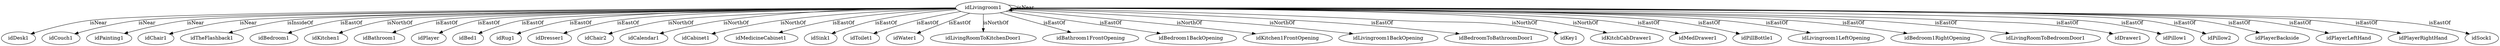 digraph  {
idLivingroom1 [node_type=entity_node];
idDesk1 [node_type=entity_node];
idCouch1 [node_type=entity_node];
idPainting1 [node_type=entity_node];
idChair1 [node_type=entity_node];
idTheFlashback1 [node_type=entity_node];
idBedroom1 [node_type=entity_node];
idKitchen1 [node_type=entity_node];
idBathroom1 [node_type=entity_node];
idPlayer [node_type=entity_node];
idBed1 [node_type=entity_node];
idRug1 [node_type=entity_node];
idDresser1 [node_type=entity_node];
idChair2 [node_type=entity_node];
idCalendar1 [node_type=entity_node];
idCabinet1 [node_type=entity_node];
idMedicineCabinet1 [node_type=entity_node];
idSink1 [node_type=entity_node];
idToilet1 [node_type=entity_node];
idWater1 [node_type=entity_node];
idLivingRoomToKitchenDoor1 [node_type=entity_node];
idBathroom1FrontOpening [node_type=entity_node];
idBedroom1BackOpening [node_type=entity_node];
idKitchen1FrontOpening [node_type=entity_node];
idLivingroom1BackOpening [node_type=entity_node];
idBedroomToBathroomDoor1 [node_type=entity_node];
idKey1 [node_type=entity_node];
idKitchCabDrawer1 [node_type=entity_node];
idMedDrawer1 [node_type=entity_node];
idPillBottle1 [node_type=entity_node];
idLivingroom1LeftOpening [node_type=entity_node];
idBedroom1RightOpening [node_type=entity_node];
idLivingRoomToBedroomDoor1 [node_type=entity_node];
idDrawer1 [node_type=entity_node];
idPillow1 [node_type=entity_node];
idPillow2 [node_type=entity_node];
idPlayerBackside [node_type=entity_node];
idPlayerLeftHand [node_type=entity_node];
idPlayerRightHand [node_type=entity_node];
idSock1 [node_type=entity_node];
idLivingroom1 -> idDesk1  [edge_type=relationship, label=isNear];
idLivingroom1 -> idCouch1  [edge_type=relationship, label=isNear];
idLivingroom1 -> idPainting1  [edge_type=relationship, label=isNear];
idLivingroom1 -> idChair1  [edge_type=relationship, label=isNear];
idLivingroom1 -> idTheFlashback1  [edge_type=relationship, label=isInsideOf];
idLivingroom1 -> idBedroom1  [edge_type=relationship, label=isEastOf];
idLivingroom1 -> idLivingroom1  [edge_type=relationship, label=isNear];
idLivingroom1 -> idKitchen1  [edge_type=relationship, label=isNorthOf];
idLivingroom1 -> idBathroom1  [edge_type=relationship, label=isEastOf];
idLivingroom1 -> idPlayer  [edge_type=relationship, label=isEastOf];
idLivingroom1 -> idBed1  [edge_type=relationship, label=isEastOf];
idLivingroom1 -> idRug1  [edge_type=relationship, label=isEastOf];
idLivingroom1 -> idDresser1  [edge_type=relationship, label=isEastOf];
idLivingroom1 -> idChair2  [edge_type=relationship, label=isNorthOf];
idLivingroom1 -> idCalendar1  [edge_type=relationship, label=isNorthOf];
idLivingroom1 -> idCabinet1  [edge_type=relationship, label=isNorthOf];
idLivingroom1 -> idMedicineCabinet1  [edge_type=relationship, label=isEastOf];
idLivingroom1 -> idSink1  [edge_type=relationship, label=isEastOf];
idLivingroom1 -> idToilet1  [edge_type=relationship, label=isEastOf];
idLivingroom1 -> idWater1  [edge_type=relationship, label=isEastOf];
idLivingroom1 -> idLivingRoomToKitchenDoor1  [edge_type=relationship, label=isNorthOf];
idLivingroom1 -> idBathroom1FrontOpening  [edge_type=relationship, label=isEastOf];
idLivingroom1 -> idBedroom1BackOpening  [edge_type=relationship, label=isEastOf];
idLivingroom1 -> idKitchen1FrontOpening  [edge_type=relationship, label=isNorthOf];
idLivingroom1 -> idLivingroom1BackOpening  [edge_type=relationship, label=isNorthOf];
idLivingroom1 -> idBedroomToBathroomDoor1  [edge_type=relationship, label=isEastOf];
idLivingroom1 -> idKey1  [edge_type=relationship, label=isNorthOf];
idLivingroom1 -> idKitchCabDrawer1  [edge_type=relationship, label=isNorthOf];
idLivingroom1 -> idMedDrawer1  [edge_type=relationship, label=isEastOf];
idLivingroom1 -> idPillBottle1  [edge_type=relationship, label=isEastOf];
idLivingroom1 -> idLivingroom1LeftOpening  [edge_type=relationship, label=isEastOf];
idLivingroom1 -> idBedroom1RightOpening  [edge_type=relationship, label=isEastOf];
idLivingroom1 -> idLivingRoomToBedroomDoor1  [edge_type=relationship, label=isEastOf];
idLivingroom1 -> idDrawer1  [edge_type=relationship, label=isEastOf];
idLivingroom1 -> idPillow1  [edge_type=relationship, label=isEastOf];
idLivingroom1 -> idPillow2  [edge_type=relationship, label=isEastOf];
idLivingroom1 -> idPlayerBackside  [edge_type=relationship, label=isEastOf];
idLivingroom1 -> idPlayerLeftHand  [edge_type=relationship, label=isEastOf];
idLivingroom1 -> idPlayerRightHand  [edge_type=relationship, label=isEastOf];
idLivingroom1 -> idSock1  [edge_type=relationship, label=isEastOf];
}
